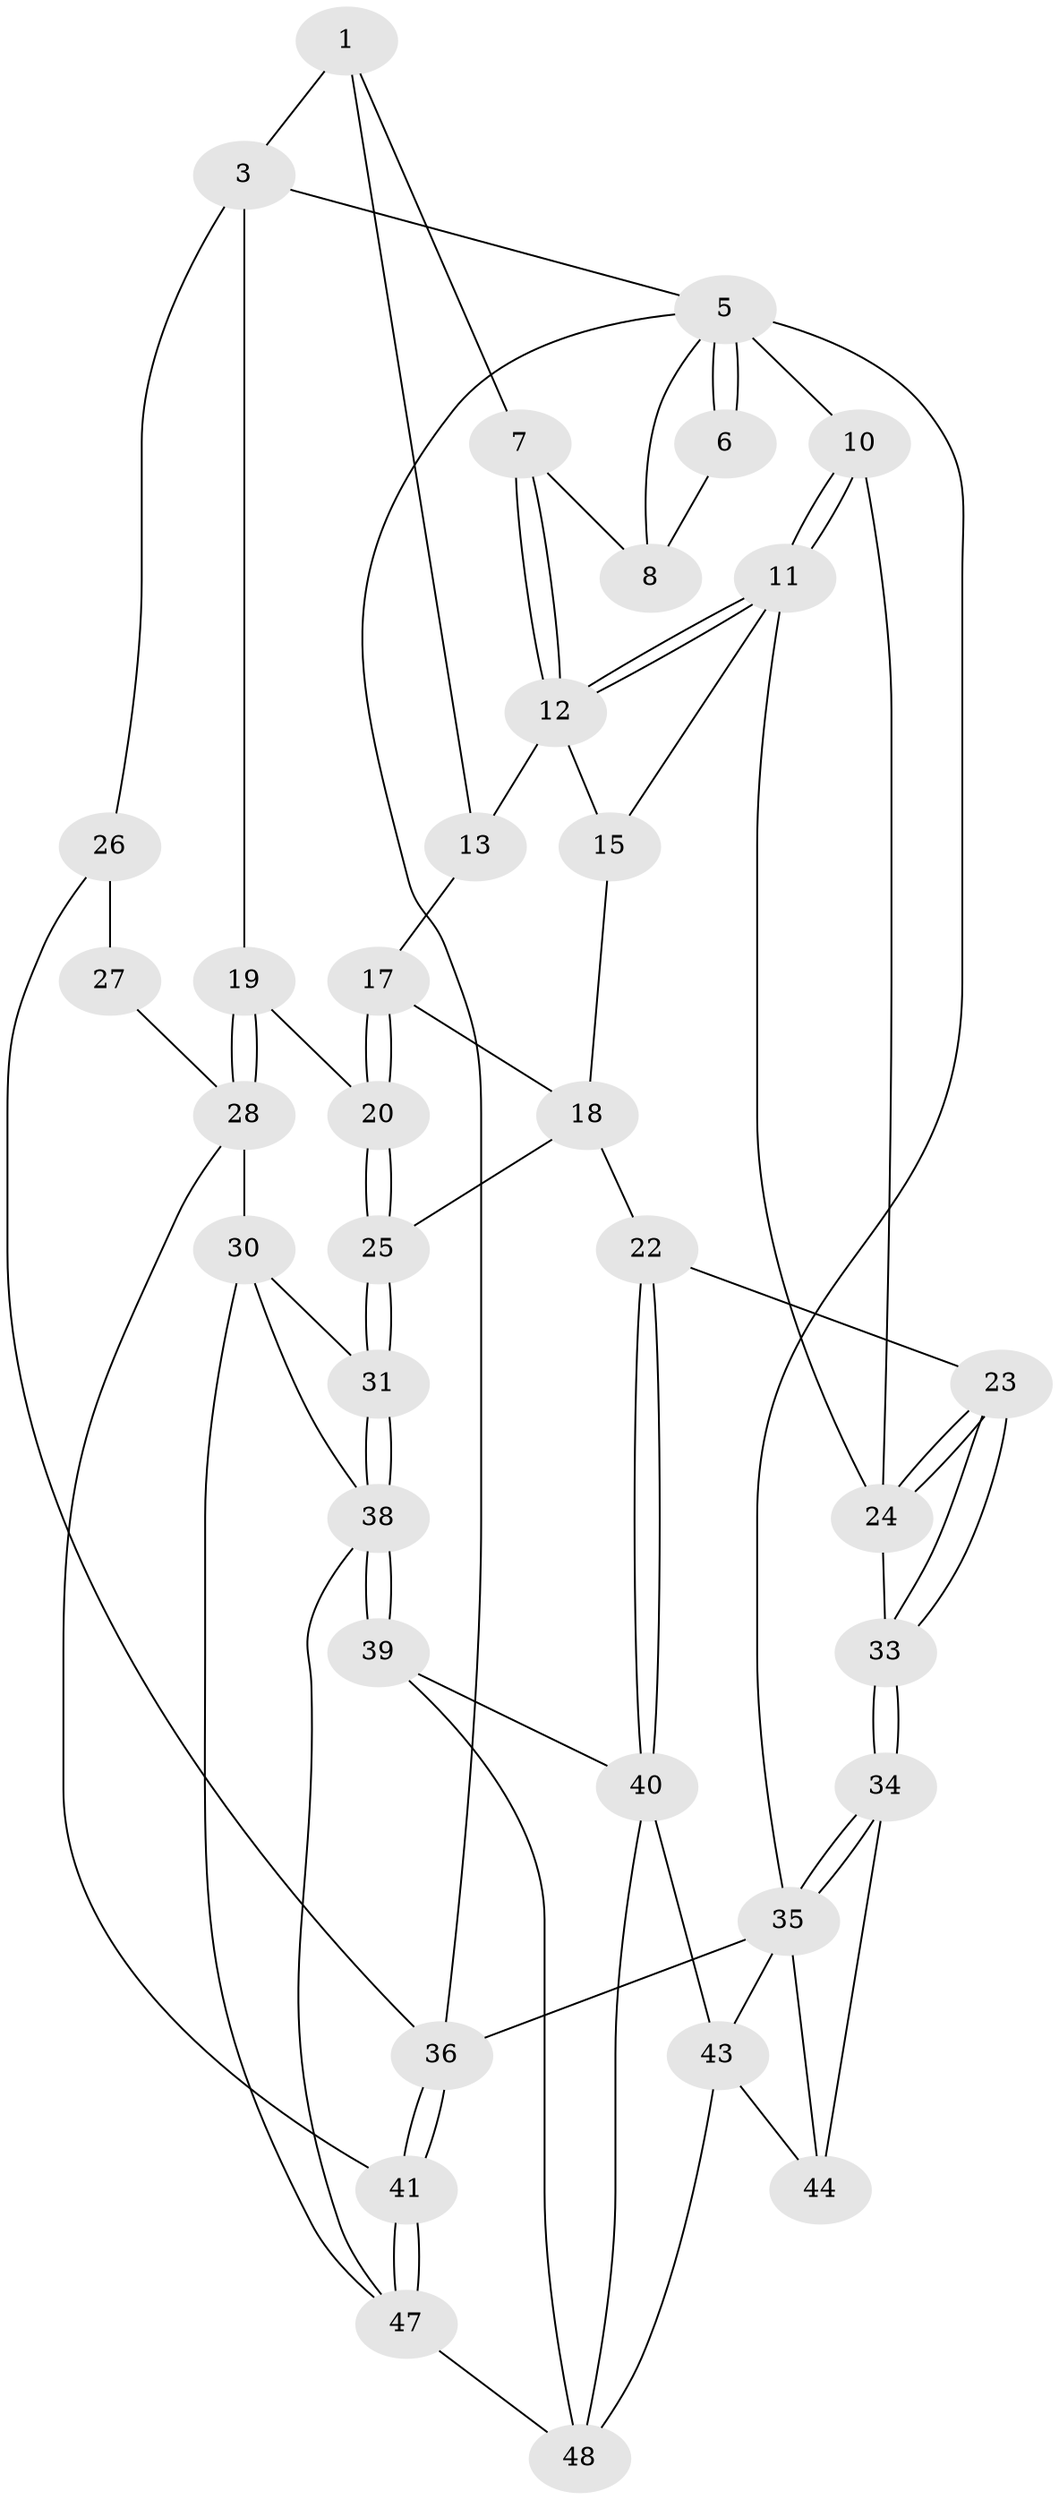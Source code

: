 // original degree distribution, {3: 0.038461538461538464, 6: 0.23076923076923078, 5: 0.46153846153846156, 4: 0.2692307692307692}
// Generated by graph-tools (version 1.1) at 2025/11/02/27/25 16:11:52]
// undirected, 36 vertices, 79 edges
graph export_dot {
graph [start="1"]
  node [color=gray90,style=filled];
  1 [pos="+0.6591655790190895+0.08456158141072072",super="+2"];
  3 [pos="+0.7905976629153054+0.23790065862034862",super="+4"];
  5 [pos="+1+0",super="+9"];
  6 [pos="+0.6488512693584737+0"];
  7 [pos="+0.29636276838959325+0"];
  8 [pos="+0.29664459017980044+0"];
  10 [pos="+0+0.261975814010019"];
  11 [pos="+0+0.24226179979377088",super="+16"];
  12 [pos="+0.29270421600746804+0",super="+14"];
  13 [pos="+0.6124346386810109+0.18310891032583662"];
  15 [pos="+0.32365186440759186+0.11534838293575046"];
  17 [pos="+0.4952810263155022+0.2836239699506168"];
  18 [pos="+0.4464878333573128+0.2790695455462282",super="+21"];
  19 [pos="+0.6587210590561683+0.36392067828226854"];
  20 [pos="+0.6254532565977662+0.3777243105537593"];
  22 [pos="+0.29286456752395723+0.5524972470852262"];
  23 [pos="+0.27769532228777577+0.5374110317097697"];
  24 [pos="+0.24220075601104343+0.4256696323506467",super="+32"];
  25 [pos="+0.4442898772295964+0.5476838855259226"];
  26 [pos="+1+0.39095771012547814",super="+37"];
  27 [pos="+0.7961222453720878+0.6075191366896889"];
  28 [pos="+0.7428506871572601+0.6257978519996704",super="+29"];
  30 [pos="+0.630895469470263+0.6794704608264628",super="+45"];
  31 [pos="+0.5466968961482598+0.6426016871167698"];
  33 [pos="+0+0.5209650523745113"];
  34 [pos="+0+0.7903330959333104"];
  35 [pos="+0+1",super="+52"];
  36 [pos="+1+1"];
  38 [pos="+0.4180169872095509+0.8638371959681382",super="+46"];
  39 [pos="+0.3353930119496539+0.7986170760092679"];
  40 [pos="+0.2570971675597853+0.654106365036788",super="+42"];
  41 [pos="+0.9949769945052341+1"];
  43 [pos="+0.09394755372267587+0.79334707232909",super="+50"];
  44 [pos="+0.056967642140083465+0.7967715181440163"];
  47 [pos="+0.9210134511874176+1",super="+51"];
  48 [pos="+0.2570265959230992+0.8992421381734046",super="+49"];
  1 -- 7;
  1 -- 3;
  1 -- 13;
  3 -- 19;
  3 -- 26;
  3 -- 5;
  5 -- 6;
  5 -- 6;
  5 -- 36;
  5 -- 8;
  5 -- 10;
  5 -- 35;
  6 -- 8;
  7 -- 8;
  7 -- 12;
  7 -- 12;
  10 -- 11;
  10 -- 11;
  10 -- 24;
  11 -- 12;
  11 -- 12;
  11 -- 24;
  11 -- 15;
  12 -- 13;
  12 -- 15;
  13 -- 17;
  15 -- 18;
  17 -- 18;
  17 -- 20;
  17 -- 20;
  18 -- 25;
  18 -- 22;
  19 -- 20;
  19 -- 28;
  19 -- 28;
  20 -- 25;
  20 -- 25;
  22 -- 23;
  22 -- 40;
  22 -- 40;
  23 -- 24;
  23 -- 24;
  23 -- 33;
  23 -- 33;
  24 -- 33;
  25 -- 31;
  25 -- 31;
  26 -- 27 [weight=2];
  26 -- 36;
  27 -- 28;
  28 -- 41;
  28 -- 30;
  30 -- 31;
  30 -- 38;
  30 -- 47;
  31 -- 38;
  31 -- 38;
  33 -- 34;
  33 -- 34;
  34 -- 35;
  34 -- 35;
  34 -- 44;
  35 -- 36;
  35 -- 44;
  35 -- 43;
  36 -- 41;
  36 -- 41;
  38 -- 39;
  38 -- 39;
  38 -- 47;
  39 -- 40;
  39 -- 48;
  40 -- 48;
  40 -- 43;
  41 -- 47;
  41 -- 47;
  43 -- 44;
  43 -- 48;
  47 -- 48;
}
